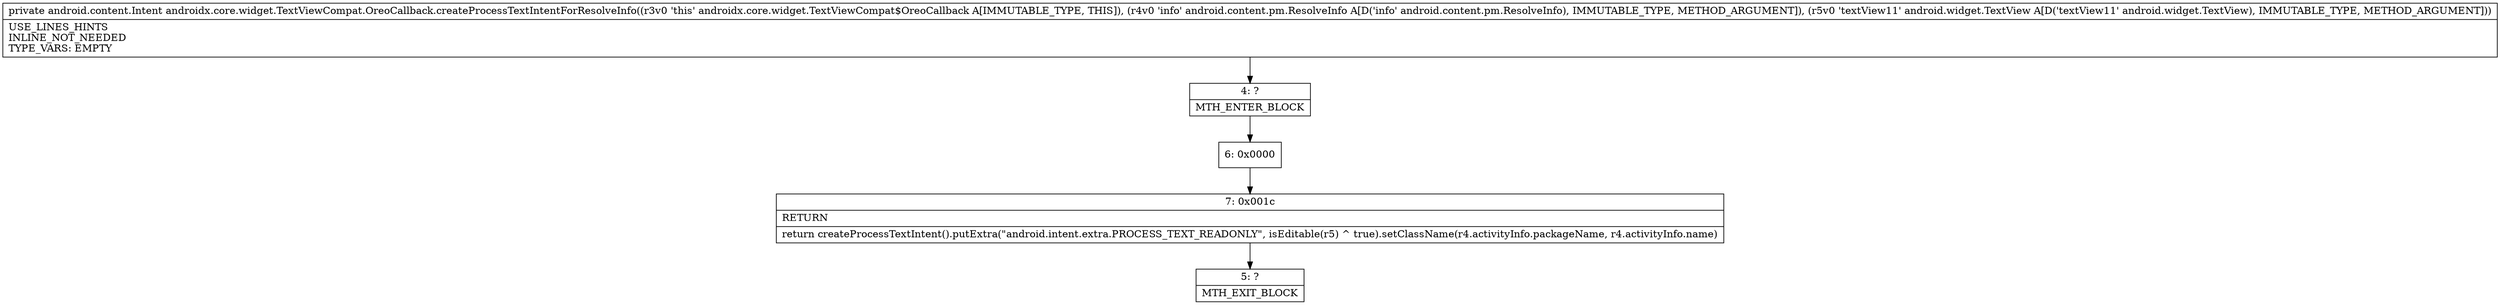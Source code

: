 digraph "CFG forandroidx.core.widget.TextViewCompat.OreoCallback.createProcessTextIntentForResolveInfo(Landroid\/content\/pm\/ResolveInfo;Landroid\/widget\/TextView;)Landroid\/content\/Intent;" {
Node_4 [shape=record,label="{4\:\ ?|MTH_ENTER_BLOCK\l}"];
Node_6 [shape=record,label="{6\:\ 0x0000}"];
Node_7 [shape=record,label="{7\:\ 0x001c|RETURN\l|return createProcessTextIntent().putExtra(\"android.intent.extra.PROCESS_TEXT_READONLY\", isEditable(r5) ^ true).setClassName(r4.activityInfo.packageName, r4.activityInfo.name)\l}"];
Node_5 [shape=record,label="{5\:\ ?|MTH_EXIT_BLOCK\l}"];
MethodNode[shape=record,label="{private android.content.Intent androidx.core.widget.TextViewCompat.OreoCallback.createProcessTextIntentForResolveInfo((r3v0 'this' androidx.core.widget.TextViewCompat$OreoCallback A[IMMUTABLE_TYPE, THIS]), (r4v0 'info' android.content.pm.ResolveInfo A[D('info' android.content.pm.ResolveInfo), IMMUTABLE_TYPE, METHOD_ARGUMENT]), (r5v0 'textView11' android.widget.TextView A[D('textView11' android.widget.TextView), IMMUTABLE_TYPE, METHOD_ARGUMENT]))  | USE_LINES_HINTS\lINLINE_NOT_NEEDED\lTYPE_VARS: EMPTY\l}"];
MethodNode -> Node_4;Node_4 -> Node_6;
Node_6 -> Node_7;
Node_7 -> Node_5;
}

